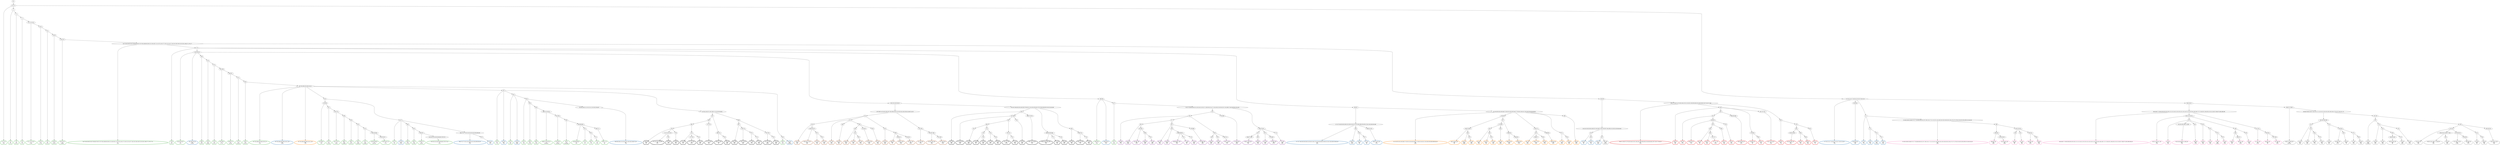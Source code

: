 digraph T {
	{
		rank=same
		485 [penwidth=3,colorscheme=set19,color=3,label="0;1;2;3_P\nP\n3.6%"]
		483 [penwidth=3,colorscheme=set19,color=3,label="5_P\nP\n3.7%"]
		481 [penwidth=3,colorscheme=set19,color=3,label="6_P\nP\n0.57%"]
		479 [penwidth=3,colorscheme=set19,color=3,label="8_P\nP\n3.7%"]
		477 [penwidth=3,colorscheme=set19,color=3,label="9;11;13;14;16_P\nP\n0.18%"]
		475 [penwidth=3,colorscheme=set19,color=3,label="19;21_P\nP\n0.14%"]
		473 [penwidth=3,colorscheme=set19,color=3,label="24_P\nP\n0.21%"]
		471 [penwidth=3,colorscheme=set19,color=3,label="26;28_P\nP\n0.014%"]
		469 [penwidth=3,colorscheme=set19,color=3,label="30;32;33_P\nP\n0.088%"]
		467 [penwidth=3,colorscheme=set19,color=3,label="34;37;40;43;46;52;55;57;60;63;67;69;74;76;79;81;88;90;93;99;101;106;108;113;119;124;126;127;130;132;134;137;140;143;146;149;152;155;161;168;171;176;177_P\nP\n2.6%"]
		465 [penwidth=3,colorscheme=set19,color=3,label="179_P\nP\n8.2%"]
		463 [penwidth=3,colorscheme=set19,color=3,label="183;190;195_P\nP\n1.5%"]
		461 [penwidth=3,colorscheme=set19,color=3,label="208_P\nP\n0.87%"]
		459 [penwidth=3,colorscheme=set19,color=3,label="219_P\nP\n0.88%"]
		457 [penwidth=3,colorscheme=set19,color=3,label="274_P\nP\n0.31%"]
		455 [penwidth=3,colorscheme=set19,color=3,label="281;296_P\nP\n0.11%"]
		453 [penwidth=3,colorscheme=set19,color=3,label="300;307_P\nP\n0.033%"]
		451 [penwidth=3,colorscheme=set19,color=3,label="317_P\nP\n0.042%"]
		449 [penwidth=3,colorscheme=set19,color=3,label="329_P\nP\n0.022%"]
		447 [penwidth=3,colorscheme=set19,color=3,label="347;354;386;402;406;410;411_P\nP\n2.5%"]
		444 [penwidth=3,colorscheme=set19,color=3,label="423;438_P\nP\n1.4%"]
		442 [penwidth=3,colorscheme=set19,color=3,label="457_P\nP\n0.34%"]
		440 [penwidth=3,colorscheme=set19,color=3,label="467;473_P\nP\n0.36%"]
		438 [penwidth=3,colorscheme=set19,color=3,label="486_P\nP\n0.088%"]
		436 [penwidth=3,colorscheme=set19,color=3,label="493_P\nP\n0.011%"]
		434 [penwidth=3,colorscheme=set19,color=3,label="502_P\nP\n0.083%"]
		432 [penwidth=3,colorscheme=set19,color=3,label="514_P\nP\n0.009%"]
		430 [penwidth=3,colorscheme=set19,color=3,label="526;544;566_P\nP\n0.0014%"]
		428 [penwidth=3,colorscheme=set19,color=3,label="610;670;671_P\nP\n5.1%"]
		426 [penwidth=3,colorscheme=set19,color=3,label="427_P\nP\n11%"]
		424 [penwidth=3,colorscheme=set19,color=3,label="485_P\nP\n0.13%"]
		422 [penwidth=3,colorscheme=set19,color=3,label="492_P\nP\n0.18%"]
		420 [penwidth=3,colorscheme=set19,color=3,label="500;507_P\nP\n0.091%"]
		418 [penwidth=3,colorscheme=set19,color=3,label="533;542;552;564;583;608;650;709;710_P\nP\n5.3%"]
		416 [penwidth=3,colorscheme=set19,color=3,label="422_P\nP\n7.2%"]
		414 [penwidth=3,colorscheme=set19,color=3,label="431_P\nP\n5.6%"]
		412 [penwidth=3,colorscheme=set19,color=3,label="452_P\nP\n1.4%"]
		410 [penwidth=3,colorscheme=set19,color=3,label="464_P\nP\n0.22%"]
		408 [penwidth=3,colorscheme=set19,color=3,label="483_P\nP\n0.14%"]
		406 [penwidth=3,colorscheme=set19,color=3,label="499;512;524;531_P\nP\n0.00095%"]
		404 [penwidth=3,colorscheme=set19,color=3,label="541;550_P\nP\n0.0048%"]
		402 [penwidth=3,colorscheme=set19,color=3,label="593_P\nP\n0.00048%"]
		400 [penwidth=3,colorscheme=set19,color=3,label="629;648;649_P\nP\n1.9%"]
		398 [penwidth=3,colorscheme=set19,color=3,label="672_P\nP\n2%"]
		396 [penwidth=3,colorscheme=set19,color=3,label="691_P\nP\n2.7%"]
		394 [penwidth=3,colorscheme=set19,color=3,label="712_P\nP\n5.2%"]
		392 [penwidth=3,colorscheme=set19,color=3,label="690;711_P\nP\n6%"]
		390 [penwidth=3,colorscheme=set19,color=3,label="430_P\nP\n5.3%"]
		388 [penwidth=3,colorscheme=set19,color=3,label="189;200_P\nP\n2.9%"]
		386 [penwidth=3,colorscheme=set19,color=3,label="207_P\nP\n6.2%"]
		384 [penwidth=3,colorscheme=set19,color=2,label="4;7;10;12;15;17;18;20;22;23;25;27;29;31;35_M1\nM1\n7.3%"]
		382 [penwidth=3,colorscheme=set19,color=2,label="36;39;48_M1\nM1\n10%"]
		380 [penwidth=3,colorscheme=set19,color=2,label="41_M1\nM1\n1.1%"]
		378 [penwidth=3,colorscheme=set19,color=2,label="44_M1\nM1\n1.3%"]
		376 [penwidth=3,colorscheme=set19,color=2,label="50_M1\nM1\n0.24%"]
		374 [penwidth=3,colorscheme=set19,color=2,label="54_M1\nM1\n9.2%"]
		373 [penwidth=3,colorscheme=set19,color=2,label="183;190;195_M1\nM1\n0.016%"]
		372 [penwidth=3,colorscheme=set19,color=2,label="347;354;386;402;406;410;411_M1\nM1\n0.16%"]
		371 [penwidth=3,colorscheme=set19,color=2,label="427_M1\nM1\n0.47%"]
		369 [penwidth=3,colorscheme=set19,color=2,label="466;472;477;501;525;534;543;553;565;609;628_M1\nM1\n5.1%"]
		367 [penwidth=3,colorscheme=set19,color=2,label="673_M1\nM1\n5.2%"]
		366 [penwidth=3,colorscheme=set19,color=2,label="422_M1\nM1\n1.9%"]
		365 [penwidth=3,colorscheme=set19,color=2,label="431_M1\nM1\n0.89%"]
		363 [penwidth=3,colorscheme=set19,color=2,label="456;465;484;513;519;532;551;563;582;594;607_M1\nM1\n7.4%"]
		362 [penwidth=3,colorscheme=set19,color=2,label="430_M1\nM1\n0.0046%"]
		359 [penwidth=3,colorscheme=set19,color=2,label="217;227;249;258;294;306;324;338;353;362;370;376;384;388;393;400;413;441;444;449;454;460_M1\nM1\n6.3%"]
		357 [penwidth=3,colorscheme=set19,color=2,label="494_M1\nM1\n0.31%"]
		355 [penwidth=3,colorscheme=set19,color=2,label="520_M1\nM1\n3%"]
		353 [penwidth=3,colorscheme=set19,color=2,label="527_M1\nM1\n6%"]
		351 [penwidth=3,colorscheme=set19,color=2,label="508;515;535_M1\nM1\n5.1%"]
		350 [penwidth=3,colorscheme=set19,color=2,label="189;200_M1\nM1\n4.1%"]
		346 [penwidth=3,colorscheme=set19,color=2,label="478_M1\nM1\n5%"]
		344 [penwidth=3,colorscheme=set19,color=2,label="503_M1\nM1\n11%"]
		342 [penwidth=3,colorscheme=set19,color=2,label="487_M1\nM1\n8.9%"]
		339 [penwidth=3,colorscheme=set19,color=8,label="56;62;68;71;73;85;92;98;100;103;105;112;115;118;122;133;135;141;142;145;151;154;159;165;166;169;172;174;180;191;196;203;213;221;229;237;268;275;282;289;299_M2\nM2\n1.6%"]
		337 [penwidth=3,colorscheme=set19,color=8,label="303;312;316;327_M2\nM2\n1.5%"]
		335 [penwidth=3,colorscheme=set19,color=8,label="337_M2\nM2\n1.5%"]
		333 [penwidth=3,colorscheme=set19,color=8,label="343;350;360;368;373;380_M2\nM2\n7.3%"]
		331 [penwidth=3,colorscheme=set19,color=8,label="349_M2\nM2\n5.4%"]
		329 [penwidth=3,colorscheme=set19,color=8,label="359_M2\nM2\n1.6%"]
		327 [penwidth=3,colorscheme=set19,color=8,label="367_M2\nM2\n1.4%"]
		325 [penwidth=3,colorscheme=set19,color=8,label="372_M2\nM2\n0.69%"]
		323 [penwidth=3,colorscheme=set19,color=8,label="379_M2\nM2\n5.5%"]
		320 [penwidth=3,colorscheme=set19,color=8,label="358_M2\nM2\n4%"]
		318 [penwidth=3,colorscheme=set19,color=8,label="366;371_M2\nM2\n6.5%"]
		316 [penwidth=3,colorscheme=set19,color=8,label="365_M2\nM2\n7.5%"]
		314 [penwidth=3,colorscheme=set19,color=8,label="311;321_M2\nM2\n6.2%"]
		312 [penwidth=3,colorscheme=set19,color=8,label="336;342_M2\nM2\n3%"]
		310 [penwidth=3,colorscheme=set19,color=8,label="357;364_M2\nM2\n5.5%"]
		308 [penwidth=3,colorscheme=set19,color=8,label="47;49;53;58;61;64;66;70;72;77;82;86;94;96;102;107;109;116;117;121;125;131;144;148;150;156;158;160;162;164;170;173;178;181;184;192;204;209;214;244;250_M2\nM2\n2.8%"]
		305 [penwidth=3,colorscheme=set19,color=8,label="298;302_M2\nM2\n4.6%"]
		303 [penwidth=3,colorscheme=set19,color=8,label="310;320;332_M2\nM2\n6.9%"]
		300 [penwidth=3,colorscheme=set19,color=8,label="326_M2\nM2\n5%"]
		298 [penwidth=3,colorscheme=set19,color=8,label="331_M2\nM2\n13%"]
		296 [penwidth=3,colorscheme=set19,color=8,label="335;341_M2\nM2\n3.2%"]
		294 [penwidth=3,colorscheme=set19,color=8,label="363_M2\nM2\n5.4%"]
		292 [penwidth=3,colorscheme=set19,color=9,label="59;65;75;78;80_M3\nM3\n0.0079%"]
		288 [penwidth=3,colorscheme=set19,color=9,label="224_M3\nM3\n3.9%"]
		286 [penwidth=3,colorscheme=set19,color=9,label="233_M3\nM3\n3.4%"]
		284 [penwidth=3,colorscheme=set19,color=9,label="264_M3\nM3\n1.1%"]
		282 [penwidth=3,colorscheme=set19,color=9,label="278_M3\nM3\n7.5%"]
		280 [penwidth=3,colorscheme=set19,color=9,label="232_M3\nM3\n6%"]
		278 [penwidth=3,colorscheme=set19,color=9,label="240;255_M3\nM3\n6.1%"]
		276 [penwidth=3,colorscheme=set19,color=9,label="263_M3\nM3\n7%"]
		274 [penwidth=3,colorscheme=set19,color=9,label="271_M3\nM3\n1.5%"]
		272 [penwidth=3,colorscheme=set19,color=9,label="285_M3\nM3\n5.4%"]
		269 [penwidth=3,colorscheme=set19,color=9,label="197_M3\nM3\n0.048%"]
		267 [penwidth=3,colorscheme=set19,color=9,label="216_M3\nM3\n3.3%"]
		265 [penwidth=3,colorscheme=set19,color=9,label="223_M3\nM3\n2.6%"]
		262 [penwidth=3,colorscheme=set19,color=9,label="248;254;262_M3\nM3\n9%"]
		260 [penwidth=3,colorscheme=set19,color=9,label="270_M3\nM3\n6.6%"]
		258 [penwidth=3,colorscheme=set19,color=9,label="253_M3\nM3\n5.1%"]
		255 [penwidth=3,colorscheme=set19,color=9,label="215;231_M3\nM3\n1.9%"]
		253 [penwidth=3,colorscheme=set19,color=9,label="238;252;261;269;277;284_M3\nM3\n1.4%"]
		251 [penwidth=3,colorscheme=set19,color=9,label="291_M3\nM3\n5.4%"]
		249 [penwidth=3,colorscheme=set19,color=9,label="247;260;276_M3\nM3\n0.78%"]
		247 [penwidth=3,colorscheme=set19,color=9,label="283;290_M3\nM3\n5.7%"]
		245 [penwidth=3,colorscheme=set19,color=9,label="222_M3\nM3\n3%"]
		243 [penwidth=3,colorscheme=set19,color=9,label="246_M3\nM3\n7.9%"]
		241 [penwidth=3,colorscheme=set19,color=9,label="230;245;251_M3\nM3\n5.3%"]
		240 [penwidth=3,colorscheme=set19,color=9,label="487_M3\nM3\n0.051%"]
		235 [penwidth=3,colorscheme=set19,color=7,label="528_M4\nM4\n2.4%"]
		233 [penwidth=3,colorscheme=set19,color=7,label="538;545;570_M4\nM4\n5.9%"]
		231 [penwidth=3,colorscheme=set19,color=7,label="597_M4\nM4\n1.5%"]
		229 [penwidth=3,colorscheme=set19,color=7,label="615_M4\nM4\n5.4%"]
		227 [penwidth=3,colorscheme=set19,color=7,label="537_M4\nM4\n4.4%"]
		225 [penwidth=3,colorscheme=set19,color=7,label="569_M4\nM4\n14%"]
		222 [penwidth=3,colorscheme=set19,color=7,label="596_M4\nM4\n6.3%"]
		220 [penwidth=3,colorscheme=set19,color=7,label="614_M4\nM4\n2.2%"]
		218 [penwidth=3,colorscheme=set19,color=7,label="652_M4\nM4\n5.2%"]
		216 [penwidth=3,colorscheme=set19,color=7,label="613;633_M4\nM4\n5.6%"]
		214 [penwidth=3,colorscheme=set19,color=7,label="632_M4\nM4\n5.4%"]
		212 [penwidth=3,colorscheme=set19,color=7,label="555_M4\nM4\n9.4%"]
		210 [penwidth=3,colorscheme=set19,color=7,label="568_M4\nM4\n7%"]
		208 [penwidth=3,colorscheme=set19,color=7,label="595;612_M4\nM4\n5.4%"]
		206 [penwidth=3,colorscheme=set19,color=7,label="631;651_M4\nM4\n6.4%"]
		204 [penwidth=3,colorscheme=set19,color=7,label="521;536_M4\nM4\n1.1%"]
		202 [penwidth=3,colorscheme=set19,color=7,label="554;567;584_M4\nM4\n2.8%"]
		200 [penwidth=3,colorscheme=set19,color=7,label="611;630_M4\nM4\n9.2%"]
		199 [penwidth=3,colorscheme=set19,color=5,label="347;354;386;402;406;410;411_M5\nM5\n1.3%"]
		197 [penwidth=3,colorscheme=set19,color=5,label="212;218;235;242;259;266;273;295;325;328;339;346;377;395;401;405;421;434;440;459;480;488;496_M5\nM5\n9.9%"]
		194 [penwidth=3,colorscheme=set19,color=5,label="546;574;620_M5\nM5\n4%"]
		192 [penwidth=3,colorscheme=set19,color=5,label="656_M5\nM5\n0.98%"]
		190 [penwidth=3,colorscheme=set19,color=5,label="675_M5\nM5\n5.9%"]
		186 [penwidth=3,colorscheme=set19,color=5,label="619_M5\nM5\n1.9%"]
		184 [penwidth=3,colorscheme=set19,color=5,label="655_M5\nM5\n1.4%"]
		182 [penwidth=3,colorscheme=set19,color=5,label="674_M5\nM5\n5.4%"]
		180 [penwidth=3,colorscheme=set19,color=5,label="654_M5\nM5\n6.8%"]
		178 [penwidth=3,colorscheme=set19,color=5,label="588;618_M5\nM5\n4.8%"]
		176 [penwidth=3,colorscheme=set19,color=5,label="636;653_M5\nM5\n6.1%"]
		173 [penwidth=3,colorscheme=set19,color=5,label="587_M5\nM5\n5.4%"]
		171 [penwidth=3,colorscheme=set19,color=5,label="599;617_M5\nM5\n8.3%"]
		169 [penwidth=3,colorscheme=set19,color=5,label="635_M5\nM5\n5.1%"]
		167 [penwidth=3,colorscheme=set19,color=5,label="598;634_M5\nM5\n6.3%"]
		165 [penwidth=3,colorscheme=set19,color=5,label="571_M5\nM5\n6.5%"]
		163 [penwidth=3,colorscheme=set19,color=5,label="616_M5\nM5\n10%"]
		161 [penwidth=3,colorscheme=set19,color=5,label="586_M5\nM5\n9.5%"]
		157 [penwidth=3,colorscheme=set19,color=4,label="559_M6\nM6\n5.7%"]
		154 [penwidth=3,colorscheme=set19,color=4,label="590_M6\nM6\n0.44%"]
		152 [penwidth=3,colorscheme=set19,color=4,label="622;681_M6\nM6\n3.2%"]
		150 [penwidth=3,colorscheme=set19,color=4,label="698_M6\nM6\n0.5%"]
		148 [penwidth=3,colorscheme=set19,color=4,label="734_M6\nM6\n6.9%"]
		146 [penwidth=3,colorscheme=set19,color=4,label="601_M6\nM6\n1.6%"]
		144 [penwidth=3,colorscheme=set19,color=4,label="639_M6\nM6\n9.1%"]
		142 [penwidth=3,colorscheme=set19,color=4,label="660;680;697_M6\nM6\n2.4%"]
		140 [penwidth=3,colorscheme=set19,color=4,label="715_M6\nM6\n5%"]
		138 [penwidth=3,colorscheme=set19,color=4,label="733_M6\nM6\n5.9%"]
		136 [penwidth=3,colorscheme=set19,color=4,label="679;696_M6\nM6\n5.9%"]
		133 [penwidth=3,colorscheme=set19,color=4,label="659_M6\nM6\n6.5%"]
		131 [penwidth=3,colorscheme=set19,color=4,label="678_M6\nM6\n5.2%"]
		129 [penwidth=3,colorscheme=set19,color=4,label="695;714_M6\nM6\n5.7%"]
		127 [penwidth=3,colorscheme=set19,color=4,label="576;589_M6\nM6\n6.8%"]
		123 [penwidth=3,colorscheme=set19,color=4,label="658;677;694_M6\nM6\n7.3%"]
		121 [penwidth=3,colorscheme=set19,color=4,label="693_M6\nM6\n5.2%"]
		119 [penwidth=3,colorscheme=set19,color=4,label="657_M6\nM6\n2.3%"]
		117 [penwidth=3,colorscheme=set19,color=4,label="676;692_M6\nM6\n8.7%"]
		115 [penwidth=3,colorscheme=set19,color=4,label="713_M6\nM6\n5.6%"]
		113 [penwidth=3,colorscheme=set19,color=1,label="206;211;226;272;279;292;304;323;351;382;391;398;399;409;433;448;458;481;497;510;517;540_M7\nM7\n1.4%"]
		111 [penwidth=3,colorscheme=set19,color=1,label="548_M7\nM7\n10%"]
		108 [penwidth=3,colorscheme=set19,color=1,label="591_M7\nM7\n4.7%"]
		106 [penwidth=3,colorscheme=set19,color=1,label="605;625_M7\nM7\n1.1%"]
		103 [penwidth=3,colorscheme=set19,color=1,label="665_M7\nM7\n2%"]
		101 [penwidth=3,colorscheme=set19,color=1,label="683_M7\nM7\n4.5%"]
		99 [penwidth=3,colorscheme=set19,color=1,label="701;717_M7\nM7\n6.3%"]
		97 [penwidth=3,colorscheme=set19,color=1,label="682_M7\nM7\n5.9%"]
		95 [penwidth=3,colorscheme=set19,color=1,label="700_M7\nM7\n5.5%"]
		93 [penwidth=3,colorscheme=set19,color=1,label="604;642;664_M7\nM7\n6.3%"]
		91 [penwidth=3,colorscheme=set19,color=1,label="579;603_M7\nM7\n4%"]
		89 [penwidth=3,colorscheme=set19,color=1,label="663_M7\nM7\n11%"]
		87 [penwidth=3,colorscheme=set19,color=1,label="624;716;726_M7\nM7\n5.4%"]
		85 [penwidth=3,colorscheme=set19,color=1,label="560_M7\nM7\n1.1%"]
		81 [penwidth=3,colorscheme=set19,color=1,label="623;641;662_M7\nM7\n5.8%"]
		79 [penwidth=3,colorscheme=set19,color=1,label="640_M7\nM7\n12%"]
		77 [penwidth=3,colorscheme=set19,color=1,label="699_M7\nM7\n5.6%"]
		75 [penwidth=3,colorscheme=set19,color=1,label="661_M7\nM7\n7%"]
		72 [penwidth=3,colorscheme=set19,color=10,label="592_M8\nM8\n4.9%"]
		70 [penwidth=3,colorscheme=set19,color=10,label="627;646_M8\nM8\n2.6%"]
		66 [penwidth=3,colorscheme=set19,color=10,label="704_M8\nM8\n6.8%"]
		63 [penwidth=3,colorscheme=set19,color=10,label="729_M8\nM8\n2%"]
		61 [penwidth=3,colorscheme=set19,color=10,label="743_M8\nM8\n5.5%"]
		59 [penwidth=3,colorscheme=set19,color=10,label="742_M8\nM8\n6.1%"]
		57 [penwidth=3,colorscheme=set19,color=10,label="749_M8\nM8\n5.4%"]
		55 [penwidth=3,colorscheme=set19,color=10,label="703;721_M8\nM8\n0.73%"]
		53 [penwidth=3,colorscheme=set19,color=10,label="741_M8\nM8\n7.3%"]
		51 [penwidth=3,colorscheme=set19,color=10,label="720_M8\nM8\n8.3%"]
		49 [penwidth=3,colorscheme=set19,color=10,label="666;719;728_M8\nM8\n5.1%"]
		47 [penwidth=3,colorscheme=set19,color=10,label="606;626;645;685_M8\nM8\n5.3%"]
		45 [penwidth=3,colorscheme=set19,color=10,label="727_M8\nM8\n7.3%"]
		43 [penwidth=3,colorscheme=set19,color=10,label="740_M8\nM8\n6.3%"]
		41 [penwidth=3,colorscheme=set19,color=10,label="644_M8\nM8\n12%"]
		39 [penwidth=3,colorscheme=set19,color=10,label="684;702_M8\nM8\n7.1%"]
		37 [penwidth=3,colorscheme=set19,color=10,label="718_M8\nM8\n7.3%"]
		31 [penwidth=3,colorscheme=set19,color=10,label="708_M9\nM9\n11%"]
		29 [penwidth=3,colorscheme=set19,color=10,label="725;739;746;748_M9\nM9\n2.2%"]
		27 [penwidth=3,colorscheme=set19,color=10,label="750_M9\nM9\n6.7%"]
		25 [penwidth=3,colorscheme=set19,color=10,label="738_M9\nM9\n9.1%"]
		23 [penwidth=3,colorscheme=set19,color=10,label="732_M9\nM9\n1%"]
		21 [penwidth=3,colorscheme=set19,color=10,label="737;745_M9\nM9\n8.2%"]
		19 [penwidth=3,colorscheme=set19,color=10,label="744_M9\nM9\n6.5%"]
		17 [penwidth=3,colorscheme=set19,color=10,label="707;724_M9\nM9\n13%"]
		15 [penwidth=3,colorscheme=set19,color=10,label="688;731_M9\nM9\n5%"]
		13 [penwidth=3,colorscheme=set19,color=10,label="736_M9\nM9\n8.9%"]
		10 [penwidth=3,colorscheme=set19,color=10,label="687_M9\nM9\n5.8%"]
		8 [penwidth=3,colorscheme=set19,color=10,label="706;723_M9\nM9\n4.6%"]
		6 [penwidth=3,colorscheme=set19,color=10,label="747_M9\nM9\n4.7%"]
		4 [penwidth=3,colorscheme=set19,color=10,label="751_M9\nM9\n5.5%"]
		2 [penwidth=3,colorscheme=set19,color=10,label="705;730_M9\nM9\n0.68%"]
		0 [penwidth=3,colorscheme=set19,color=10,label="735_M9\nM9\n6.8%"]
	}
	487 [label="GL"]
	486 [label="0;1;2;3"]
	484 [label="5"]
	482 [label="6"]
	480 [label="8"]
	478 [label="9;11;13;14;16"]
	476 [label="19;21"]
	474 [label="24"]
	472 [label="26;28"]
	470 [label="30;32;33"]
	468 [label="34;37;40;43;46;52;55;57;60;63;67;69;74;76;79;81;88;90;93;99;101;106;108;113;119;124;126;127;130;132;134;137;140;143;146;149;152;155;161;168;171;176;177"]
	466 [label="179"]
	464 [label="183;190;195"]
	462 [label="208"]
	460 [label="219"]
	458 [label="274"]
	456 [label="281;296"]
	454 [label="300;307"]
	452 [label="317"]
	450 [label="329"]
	448 [label="347;354;386;402;406;410;411"]
	446 [label="418"]
	445 [label="423;438"]
	443 [label="457"]
	441 [label="467;473"]
	439 [label="486"]
	437 [label="493"]
	435 [label="502"]
	433 [label="514"]
	431 [label="526;544;566"]
	429 [label="610;670;671"]
	427 [label="427"]
	425 [label="485"]
	423 [label="492"]
	421 [label="500;507"]
	419 [label="533;542;552;564;583;608;650;709;710"]
	417 [label="422"]
	415 [label="431"]
	413 [label="452"]
	411 [label="464"]
	409 [label="483"]
	407 [label="499;512;524;531"]
	405 [label="541;550"]
	403 [label="593"]
	401 [label="629;648;649"]
	399 [label="672"]
	397 [label="691"]
	395 [label="712"]
	393 [label="690;711"]
	391 [label="430"]
	389 [label="189;200"]
	387 [label="207"]
	385 [label="4;7;10;12;15;17;18;20;22;23;25;27;29;31;35"]
	383 [label="36;39;48"]
	381 [label="41"]
	379 [label="44"]
	377 [label="50"]
	375 [label="54"]
	370 [label="466;472;477;501;525;534;543;553;565;609;628"]
	368 [label="673"]
	364 [label="456;465;484;513;519;532;551;563;582;594;607"]
	361 [label="186;201"]
	360 [label="217;227;249;258;294;306;324;338;353;362;370;376;384;388;393;400;413;441;444;449;454;460"]
	358 [label="494"]
	356 [label="520"]
	354 [label="527"]
	352 [label="508;515;535"]
	349 [label="194;199"]
	348 [label="210;225;234;256;265;286;322;344;369;374;381;390;397;404;408;415;420;425;436;446;462"]
	347 [label="478"]
	345 [label="503"]
	343 [label="487"]
	341 [label="38;42;45;51"]
	340 [label="56;62;68;71;73;85;92;98;100;103;105;112;115;118;122;133;135;141;142;145;151;154;159;165;166;169;172;174;180;191;196;203;213;221;229;237;268;275;282;289;299"]
	338 [label="303;312;316;327"]
	336 [label="337"]
	334 [label="343;350;360;368;373;380"]
	332 [label="349"]
	330 [label="359"]
	328 [label="367"]
	326 [label="372"]
	324 [label="379"]
	322 [label="348"]
	321 [label="358"]
	319 [label="366;371"]
	317 [label="365"]
	315 [label="311;321"]
	313 [label="336;342"]
	311 [label="357;364"]
	309 [label="47;49;53;58;61;64;66;70;72;77;82;86;94;96;102;107;109;116;117;121;125;131;144;148;150;156;158;160;162;164;170;173;178;181;184;192;204;209;214;244;250"]
	307 [label="288"]
	306 [label="298;302"]
	304 [label="310;320;332"]
	302 [label="301;315;319"]
	301 [label="326"]
	299 [label="331"]
	297 [label="335;341"]
	295 [label="363"]
	293 [label="59;65;75;78;80"]
	291 [label="83;84;87;89;91;95;97;104;110;111;114;120;123;128;129;136;138;139;147;153;157;163;167;175"]
	290 [label="182;185;188;198"]
	289 [label="224"]
	287 [label="233"]
	285 [label="264"]
	283 [label="278"]
	281 [label="232"]
	279 [label="240;255"]
	277 [label="263"]
	275 [label="271"]
	273 [label="285"]
	271 [label="187;193"]
	270 [label="197"]
	268 [label="216"]
	266 [label="223"]
	264 [label="239"]
	263 [label="248;254;262"]
	261 [label="270"]
	259 [label="253"]
	257 [label="205"]
	256 [label="215;231"]
	254 [label="238;252;261;269;277;284"]
	252 [label="291"]
	250 [label="247;260;276"]
	248 [label="283;290"]
	246 [label="222"]
	244 [label="246"]
	242 [label="230;245;251"]
	239 [label="202;220;228;236;243"]
	238 [label="287;308;314;318;355;385;387;392;396;403;407;419;435;442;445;450;461;469;474;479"]
	237 [label="516"]
	236 [label="528"]
	234 [label="538;545;570"]
	232 [label="597"]
	230 [label="615"]
	228 [label="537"]
	226 [label="569"]
	224 [label="585"]
	223 [label="596"]
	221 [label="614"]
	219 [label="652"]
	217 [label="613;633"]
	215 [label="632"]
	213 [label="555"]
	211 [label="568"]
	209 [label="595;612"]
	207 [label="631;651"]
	205 [label="521;536"]
	203 [label="554;567;584"]
	201 [label="611;630"]
	198 [label="212;218;235;242;259;266;273;295;325;328;339;346;377;395;401;405;421;434;440;459;480;488;496"]
	196 [label="529;539"]
	195 [label="546;574;620"]
	193 [label="656"]
	191 [label="675"]
	189 [label="557"]
	188 [label="573;600"]
	187 [label="619"]
	185 [label="655"]
	183 [label="674"]
	181 [label="654"]
	179 [label="588;618"]
	177 [label="636;653"]
	175 [label="556;572"]
	174 [label="587"]
	172 [label="599;617"]
	170 [label="635"]
	168 [label="598;634"]
	166 [label="571"]
	164 [label="616"]
	162 [label="586"]
	160 [label="241;257;280;293;305;313;333;345;352;361;375;389;394;414;417;424;428;432;439;443;447;453;468;475;482;489;495;504;509"]
	159 [label="547"]
	158 [label="559"]
	156 [label="577"]
	155 [label="590"]
	153 [label="622;681"]
	151 [label="698"]
	149 [label="734"]
	147 [label="601"]
	145 [label="639"]
	143 [label="660;680;697"]
	141 [label="715"]
	139 [label="733"]
	137 [label="679;696"]
	135 [label="638"]
	134 [label="659"]
	132 [label="678"]
	130 [label="695;714"]
	128 [label="576;589"]
	126 [label="558;575;621"]
	125 [label="637"]
	124 [label="658;677;694"]
	122 [label="693"]
	120 [label="657"]
	118 [label="676;692"]
	116 [label="713"]
	114 [label="206;211;226;272;279;292;304;323;351;382;391;398;399;409;433;448;458;481;497;510;517;540"]
	112 [label="548"]
	110 [label="561"]
	109 [label="591"]
	107 [label="605;625"]
	105 [label="643"]
	104 [label="665"]
	102 [label="683"]
	100 [label="701;717"]
	98 [label="682"]
	96 [label="700"]
	94 [label="604;642;664"]
	92 [label="579;603"]
	90 [label="663"]
	88 [label="624;716;726"]
	86 [label="560"]
	84 [label="578"]
	83 [label="602"]
	82 [label="623;641;662"]
	80 [label="640"]
	78 [label="699"]
	76 [label="661"]
	74 [label="267;297;309;330;334;340;356;378;383;412;416;426;429;463;470;476;490;498;505;518;522;562;580"]
	73 [label="592"]
	71 [label="627;646"]
	69 [label="667"]
	68 [label="686"]
	67 [label="704"]
	65 [label="722"]
	64 [label="729"]
	62 [label="743"]
	60 [label="742"]
	58 [label="749"]
	56 [label="703;721"]
	54 [label="741"]
	52 [label="720"]
	50 [label="666;719;728"]
	48 [label="606;626;645;685"]
	46 [label="727"]
	44 [label="740"]
	42 [label="644"]
	40 [label="684;702"]
	38 [label="718"]
	36 [label="437;451;455;471;491;506;511;523;530;549;581"]
	35 [label="647"]
	34 [label="669"]
	33 [label="689"]
	32 [label="708"]
	30 [label="725;739;746;748"]
	28 [label="750"]
	26 [label="738"]
	24 [label="732"]
	22 [label="737;745"]
	20 [label="744"]
	18 [label="707;724"]
	16 [label="688;731"]
	14 [label="736"]
	12 [label="668"]
	11 [label="687"]
	9 [label="706;723"]
	7 [label="747"]
	5 [label="751"]
	3 [label="705;730"]
	1 [label="735"]
	487 -> 486
	486 -> 485
	486 -> 484
	486 -> 385
	484 -> 483
	484 -> 482
	482 -> 481
	482 -> 480
	480 -> 479
	480 -> 478
	478 -> 477
	478 -> 476
	476 -> 475
	476 -> 474
	474 -> 473
	474 -> 472
	472 -> 471
	472 -> 470
	470 -> 469
	470 -> 468
	468 -> 467
	468 -> 466
	468 -> 349
	466 -> 465
	466 -> 464
	466 -> 389
	466 -> 361
	464 -> 463
	464 -> 462
	464 -> 373
	464 -> 239
	462 -> 461
	462 -> 460
	460 -> 459
	460 -> 458
	458 -> 457
	458 -> 456
	456 -> 455
	456 -> 454
	454 -> 453
	454 -> 452
	452 -> 451
	452 -> 450
	450 -> 449
	450 -> 448
	448 -> 447
	448 -> 446
	448 -> 417
	448 -> 391
	448 -> 372
	448 -> 199
	446 -> 445
	446 -> 427
	445 -> 444
	445 -> 443
	443 -> 442
	443 -> 441
	441 -> 440
	441 -> 439
	439 -> 438
	439 -> 437
	437 -> 436
	437 -> 435
	435 -> 434
	435 -> 433
	433 -> 432
	433 -> 431
	431 -> 430
	431 -> 429
	429 -> 428
	427 -> 426
	427 -> 425
	427 -> 371
	427 -> 370
	425 -> 424
	425 -> 423
	423 -> 422
	423 -> 421
	421 -> 420
	421 -> 419
	419 -> 418
	417 -> 416
	417 -> 415
	417 -> 366
	417 -> 36
	415 -> 414
	415 -> 413
	415 -> 365
	413 -> 412
	413 -> 411
	413 -> 364
	411 -> 410
	411 -> 409
	409 -> 408
	409 -> 407
	407 -> 406
	407 -> 405
	405 -> 404
	405 -> 403
	403 -> 402
	403 -> 401
	401 -> 400
	401 -> 399
	401 -> 393
	399 -> 398
	399 -> 397
	397 -> 396
	397 -> 395
	395 -> 394
	393 -> 392
	391 -> 390
	391 -> 362
	389 -> 388
	389 -> 387
	389 -> 350
	387 -> 386
	387 -> 160
	385 -> 384
	385 -> 383
	385 -> 381
	385 -> 341
	383 -> 382
	381 -> 380
	381 -> 379
	381 -> 309
	379 -> 378
	379 -> 377
	377 -> 376
	377 -> 375
	375 -> 374
	370 -> 369
	370 -> 368
	368 -> 367
	364 -> 363
	361 -> 360
	361 -> 198
	360 -> 359
	360 -> 358
	360 -> 352
	358 -> 357
	358 -> 356
	356 -> 355
	356 -> 354
	354 -> 353
	352 -> 351
	349 -> 348
	349 -> 114
	348 -> 347
	348 -> 343
	347 -> 346
	347 -> 345
	345 -> 344
	343 -> 342
	343 -> 240
	341 -> 340
	341 -> 293
	340 -> 339
	340 -> 338
	340 -> 315
	338 -> 337
	338 -> 336
	338 -> 322
	336 -> 335
	336 -> 334
	336 -> 332
	336 -> 330
	334 -> 333
	332 -> 331
	330 -> 329
	330 -> 328
	328 -> 327
	328 -> 326
	326 -> 325
	326 -> 324
	324 -> 323
	322 -> 321
	322 -> 317
	321 -> 320
	321 -> 319
	319 -> 318
	317 -> 316
	315 -> 314
	315 -> 313
	313 -> 312
	313 -> 311
	311 -> 310
	309 -> 308
	309 -> 307
	307 -> 306
	307 -> 302
	306 -> 305
	306 -> 304
	304 -> 303
	302 -> 301
	302 -> 299
	302 -> 297
	301 -> 300
	299 -> 298
	297 -> 296
	297 -> 295
	295 -> 294
	293 -> 292
	293 -> 291
	291 -> 290
	291 -> 271
	290 -> 289
	290 -> 281
	289 -> 288
	289 -> 287
	287 -> 286
	287 -> 285
	285 -> 284
	285 -> 283
	283 -> 282
	281 -> 280
	281 -> 279
	279 -> 278
	279 -> 277
	279 -> 275
	277 -> 276
	275 -> 274
	275 -> 273
	273 -> 272
	271 -> 270
	271 -> 257
	270 -> 269
	270 -> 268
	268 -> 267
	268 -> 266
	268 -> 259
	266 -> 265
	266 -> 264
	264 -> 263
	264 -> 261
	263 -> 262
	261 -> 260
	259 -> 258
	257 -> 256
	257 -> 246
	257 -> 242
	256 -> 255
	256 -> 254
	256 -> 250
	254 -> 253
	254 -> 252
	252 -> 251
	250 -> 249
	250 -> 248
	248 -> 247
	246 -> 245
	246 -> 244
	244 -> 243
	242 -> 241
	239 -> 238
	239 -> 74
	238 -> 237
	238 -> 205
	237 -> 236
	237 -> 228
	237 -> 213
	236 -> 235
	236 -> 234
	234 -> 233
	234 -> 232
	232 -> 231
	232 -> 230
	230 -> 229
	228 -> 227
	228 -> 226
	228 -> 224
	226 -> 225
	224 -> 223
	224 -> 217
	224 -> 215
	223 -> 222
	223 -> 221
	221 -> 220
	221 -> 219
	219 -> 218
	217 -> 216
	215 -> 214
	213 -> 212
	213 -> 211
	211 -> 210
	211 -> 209
	211 -> 207
	209 -> 208
	207 -> 206
	205 -> 204
	205 -> 203
	203 -> 202
	203 -> 201
	201 -> 200
	198 -> 197
	198 -> 196
	198 -> 175
	198 -> 166
	198 -> 162
	196 -> 195
	196 -> 189
	195 -> 194
	195 -> 193
	193 -> 192
	193 -> 191
	191 -> 190
	189 -> 188
	189 -> 179
	188 -> 187
	188 -> 181
	187 -> 186
	187 -> 185
	185 -> 184
	185 -> 183
	183 -> 182
	181 -> 180
	179 -> 178
	179 -> 177
	177 -> 176
	175 -> 174
	175 -> 168
	174 -> 173
	174 -> 172
	174 -> 170
	172 -> 171
	170 -> 169
	168 -> 167
	166 -> 165
	166 -> 164
	164 -> 163
	162 -> 161
	160 -> 159
	160 -> 126
	159 -> 158
	159 -> 128
	158 -> 157
	158 -> 156
	158 -> 135
	156 -> 155
	156 -> 147
	155 -> 154
	155 -> 153
	153 -> 152
	153 -> 151
	151 -> 150
	151 -> 149
	149 -> 148
	147 -> 146
	147 -> 145
	147 -> 137
	145 -> 144
	145 -> 143
	143 -> 142
	143 -> 141
	143 -> 139
	141 -> 140
	139 -> 138
	137 -> 136
	135 -> 134
	135 -> 132
	135 -> 130
	134 -> 133
	132 -> 131
	130 -> 129
	128 -> 127
	126 -> 125
	126 -> 120
	126 -> 116
	125 -> 124
	125 -> 122
	124 -> 123
	122 -> 121
	120 -> 119
	120 -> 118
	118 -> 117
	116 -> 115
	114 -> 113
	114 -> 112
	114 -> 86
	112 -> 111
	112 -> 110
	112 -> 92
	112 -> 88
	110 -> 109
	110 -> 94
	109 -> 108
	109 -> 107
	107 -> 106
	107 -> 105
	107 -> 96
	105 -> 104
	105 -> 98
	104 -> 103
	104 -> 102
	102 -> 101
	102 -> 100
	100 -> 99
	98 -> 97
	96 -> 95
	94 -> 93
	92 -> 91
	92 -> 90
	90 -> 89
	88 -> 87
	86 -> 85
	86 -> 84
	84 -> 83
	84 -> 76
	83 -> 82
	83 -> 80
	82 -> 81
	80 -> 79
	80 -> 78
	78 -> 77
	76 -> 75
	74 -> 73
	74 -> 48
	74 -> 42
	73 -> 72
	73 -> 71
	73 -> 50
	71 -> 70
	71 -> 69
	71 -> 52
	69 -> 68
	69 -> 56
	68 -> 67
	68 -> 65
	67 -> 66
	65 -> 64
	65 -> 60
	64 -> 63
	64 -> 62
	62 -> 61
	60 -> 59
	60 -> 58
	58 -> 57
	56 -> 55
	56 -> 54
	54 -> 53
	52 -> 51
	50 -> 49
	48 -> 47
	48 -> 46
	48 -> 44
	46 -> 45
	44 -> 43
	42 -> 41
	42 -> 40
	40 -> 39
	40 -> 38
	38 -> 37
	36 -> 35
	36 -> 12
	35 -> 34
	35 -> 16
	34 -> 33
	34 -> 18
	33 -> 32
	33 -> 24
	32 -> 31
	32 -> 30
	32 -> 26
	30 -> 29
	30 -> 28
	28 -> 27
	26 -> 25
	24 -> 23
	24 -> 22
	24 -> 20
	22 -> 21
	20 -> 19
	18 -> 17
	16 -> 15
	16 -> 14
	14 -> 13
	12 -> 11
	12 -> 3
	11 -> 10
	11 -> 9
	9 -> 8
	9 -> 7
	7 -> 6
	7 -> 5
	5 -> 4
	3 -> 2
	3 -> 1
	1 -> 0
}
